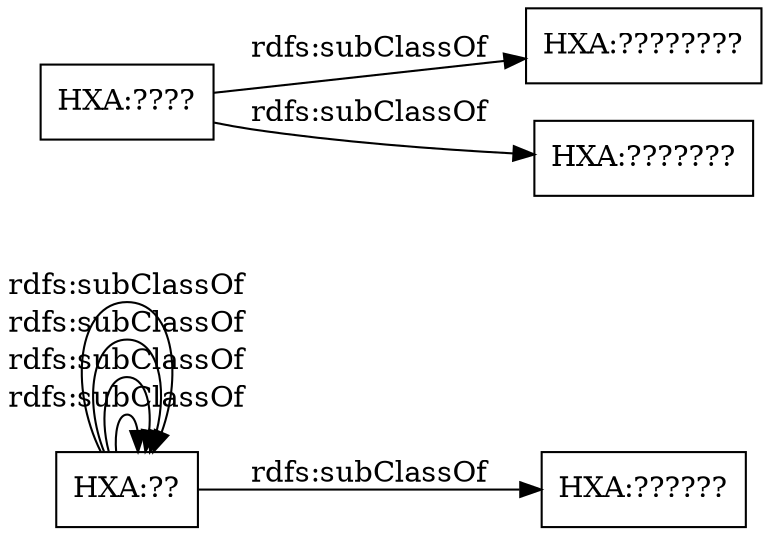 digraph ar2dtool_diagram { 
rankdir=LR;
size="1000"
node [shape = rectangle, color="black"]; "HXA:??" "HXA:??????" "HXA:????????" "HXA:??" "HXA:???????" "HXA:??" "HXA:????" "HXA:??" "HXA:??" "HXA:????" "HXA:??" ; /*classes style*/
	"HXA:??" -> "HXA:??" [ label = "rdfs:subClassOf" ];
	"HXA:??" -> "HXA:??????" [ label = "rdfs:subClassOf" ];
	"HXA:??" -> "HXA:??" [ label = "rdfs:subClassOf" ];
	"HXA:????" -> "HXA:????????" [ label = "rdfs:subClassOf" ];
	"HXA:??" -> "HXA:??" [ label = "rdfs:subClassOf" ];
	"HXA:??" -> "HXA:??" [ label = "rdfs:subClassOf" ];
	"HXA:????" -> "HXA:???????" [ label = "rdfs:subClassOf" ];

}
